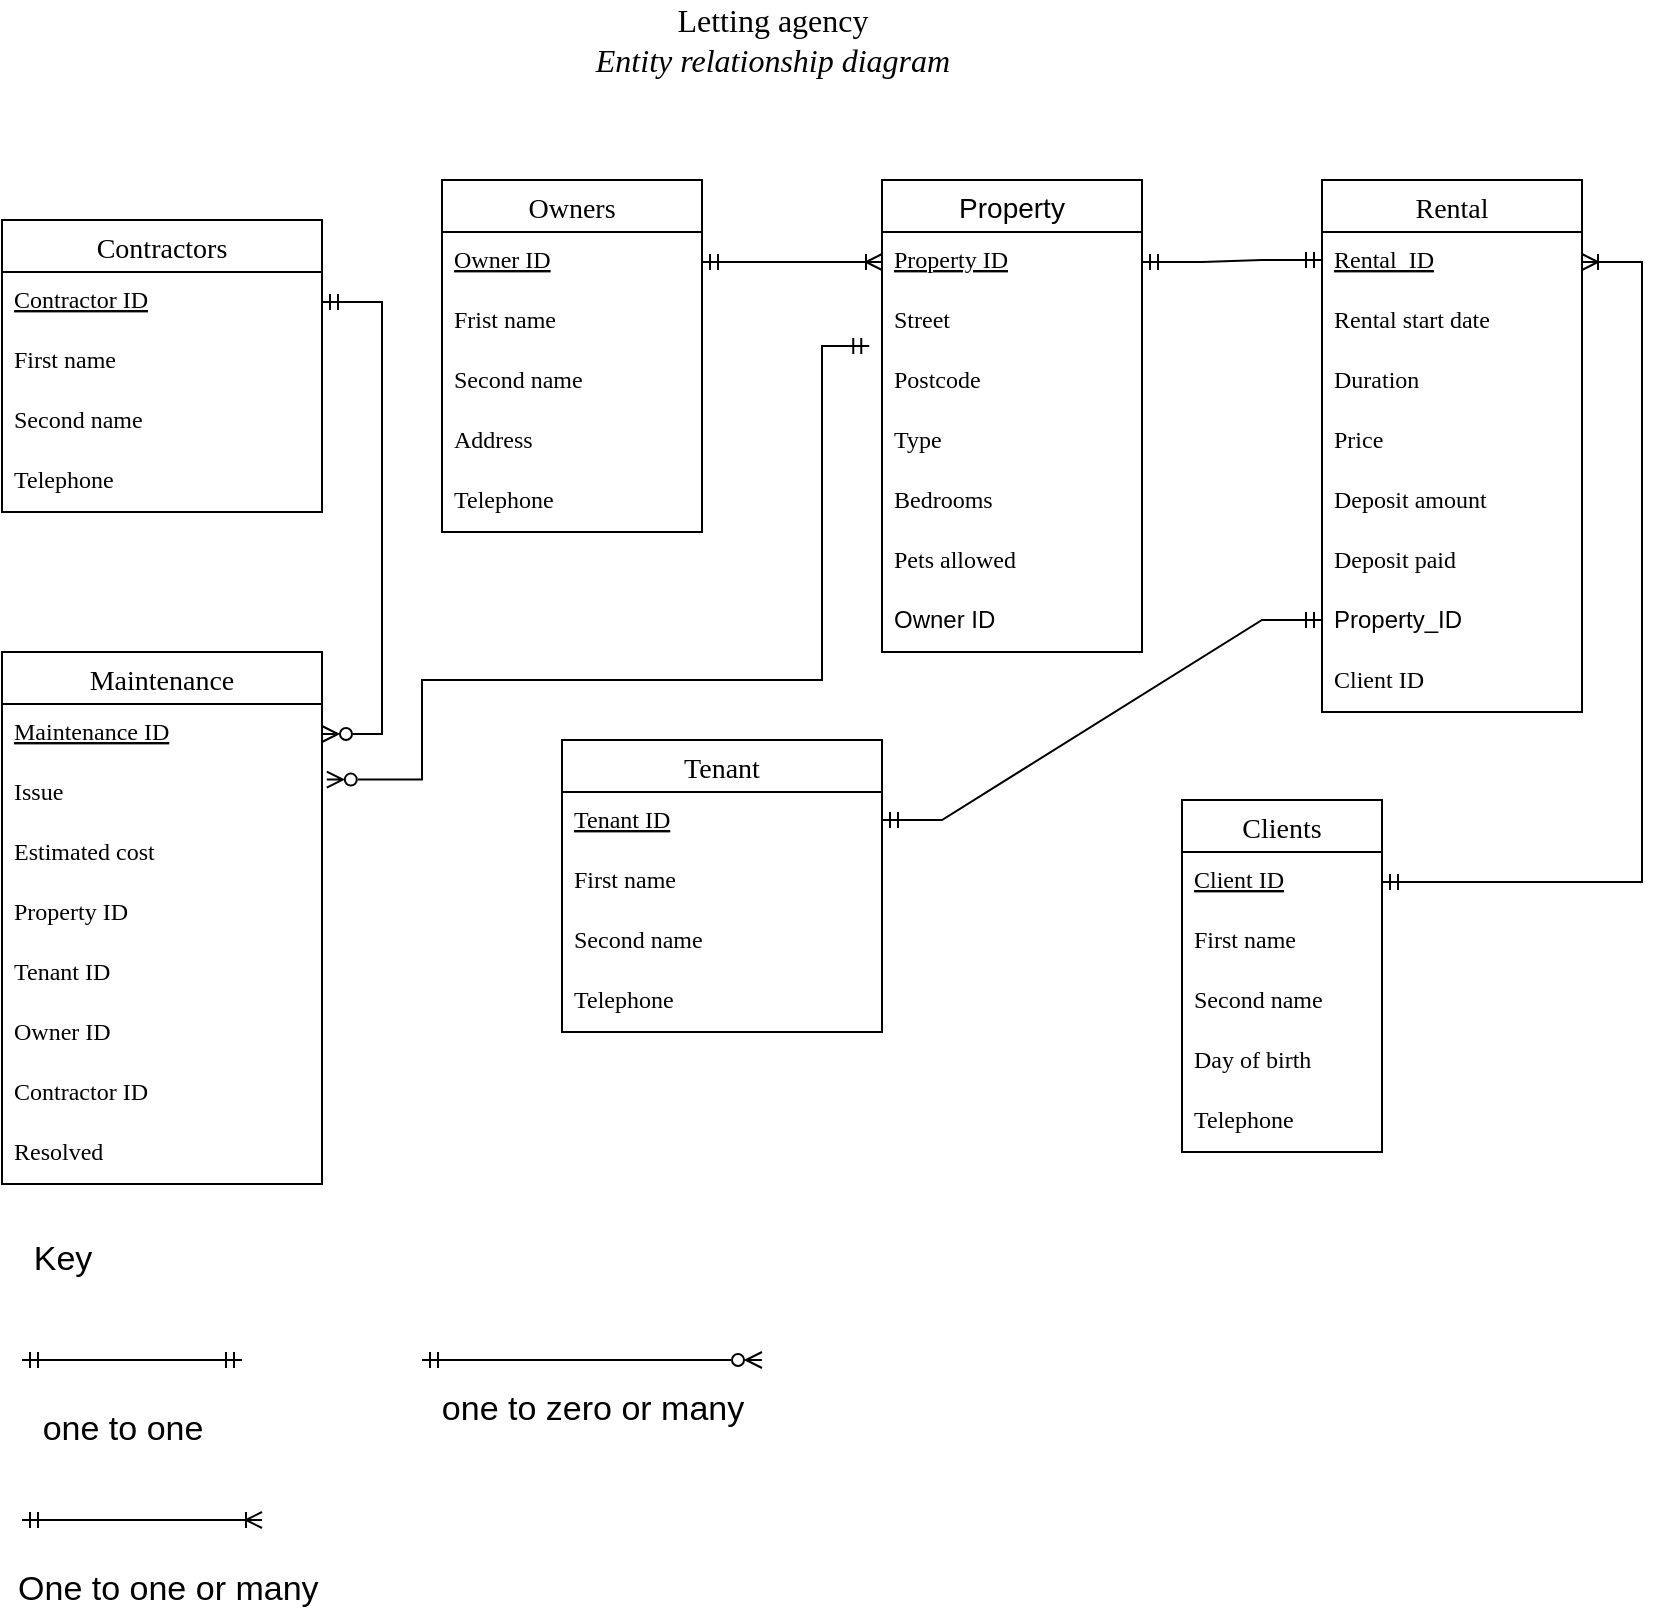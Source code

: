 <mxfile version="17.4.6" type="github">
  <diagram id="R2lEEEUBdFMjLlhIrx00" name="Page-1">
    <mxGraphModel dx="1038" dy="1671" grid="1" gridSize="10" guides="1" tooltips="1" connect="1" arrows="1" fold="1" page="1" pageScale="1" pageWidth="850" pageHeight="1100" math="0" shadow="0" extFonts="Permanent Marker^https://fonts.googleapis.com/css?family=Permanent+Marker">
      <root>
        <mxCell id="0" />
        <mxCell id="1" parent="0" />
        <mxCell id="IWv8I7C5dwKYRpesAwEO-52" value="Owners" style="swimlane;fontStyle=0;childLayout=stackLayout;horizontal=1;startSize=26;horizontalStack=0;resizeParent=1;resizeParentMax=0;resizeLast=0;collapsible=1;marginBottom=0;align=center;fontSize=14;fontFamily=Verdana;" parent="1" vertex="1">
          <mxGeometry x="230" y="80" width="130" height="176" as="geometry" />
        </mxCell>
        <mxCell id="IWv8I7C5dwKYRpesAwEO-80" value="Owner ID" style="text;strokeColor=none;fillColor=none;spacingLeft=4;spacingRight=4;overflow=hidden;rotatable=0;points=[[0,0.5],[1,0.5]];portConstraint=eastwest;fontSize=12;fontFamily=Verdana;align=left;fontStyle=4" parent="IWv8I7C5dwKYRpesAwEO-52" vertex="1">
          <mxGeometry y="26" width="130" height="30" as="geometry" />
        </mxCell>
        <mxCell id="IWv8I7C5dwKYRpesAwEO-53" value="Frist name" style="text;strokeColor=none;fillColor=none;spacingLeft=4;spacingRight=4;overflow=hidden;rotatable=0;points=[[0,0.5],[1,0.5]];portConstraint=eastwest;fontSize=12;fontFamily=Verdana;align=left;fontStyle=0" parent="IWv8I7C5dwKYRpesAwEO-52" vertex="1">
          <mxGeometry y="56" width="130" height="30" as="geometry" />
        </mxCell>
        <mxCell id="IWv8I7C5dwKYRpesAwEO-78" value="Second name" style="text;strokeColor=none;fillColor=none;spacingLeft=4;spacingRight=4;overflow=hidden;rotatable=0;points=[[0,0.5],[1,0.5]];portConstraint=eastwest;fontSize=12;fontFamily=Verdana;align=left;" parent="IWv8I7C5dwKYRpesAwEO-52" vertex="1">
          <mxGeometry y="86" width="130" height="30" as="geometry" />
        </mxCell>
        <mxCell id="IWv8I7C5dwKYRpesAwEO-54" value="Address" style="text;strokeColor=none;fillColor=none;spacingLeft=4;spacingRight=4;overflow=hidden;rotatable=0;points=[[0,0.5],[1,0.5]];portConstraint=eastwest;fontSize=12;fontFamily=Verdana;align=left;fontStyle=0" parent="IWv8I7C5dwKYRpesAwEO-52" vertex="1">
          <mxGeometry y="116" width="130" height="30" as="geometry" />
        </mxCell>
        <mxCell id="IWv8I7C5dwKYRpesAwEO-121" value="Telephone" style="text;strokeColor=none;fillColor=none;spacingLeft=4;spacingRight=4;overflow=hidden;rotatable=0;points=[[0,0.5],[1,0.5]];portConstraint=eastwest;fontSize=12;fontFamily=Verdana;" parent="IWv8I7C5dwKYRpesAwEO-52" vertex="1">
          <mxGeometry y="146" width="130" height="30" as="geometry" />
        </mxCell>
        <mxCell id="IWv8I7C5dwKYRpesAwEO-71" value="Property" style="swimlane;fontStyle=0;childLayout=stackLayout;horizontal=1;startSize=26;horizontalStack=0;resizeParent=1;resizeParentMax=0;resizeLast=0;collapsible=1;marginBottom=0;align=center;fontSize=14;fontFamily=Helvetica;" parent="1" vertex="1">
          <mxGeometry x="450" y="80" width="130" height="236" as="geometry" />
        </mxCell>
        <mxCell id="IWv8I7C5dwKYRpesAwEO-87" value="Property ID" style="text;strokeColor=none;fillColor=none;spacingLeft=4;spacingRight=4;overflow=hidden;rotatable=0;points=[[0,0.5],[1,0.5]];portConstraint=eastwest;fontSize=12;fontFamily=Verdana;fontStyle=4" parent="IWv8I7C5dwKYRpesAwEO-71" vertex="1">
          <mxGeometry y="26" width="130" height="30" as="geometry" />
        </mxCell>
        <mxCell id="IWv8I7C5dwKYRpesAwEO-72" value="Street" style="text;strokeColor=none;fillColor=none;spacingLeft=4;spacingRight=4;overflow=hidden;rotatable=0;points=[[0,0.5],[1,0.5]];portConstraint=eastwest;fontSize=12;fontFamily=Verdana;" parent="IWv8I7C5dwKYRpesAwEO-71" vertex="1">
          <mxGeometry y="56" width="130" height="30" as="geometry" />
        </mxCell>
        <mxCell id="IWv8I7C5dwKYRpesAwEO-107" value="Postcode" style="text;strokeColor=none;fillColor=none;spacingLeft=4;spacingRight=4;overflow=hidden;rotatable=0;points=[[0,0.5],[1,0.5]];portConstraint=eastwest;fontSize=12;fontFamily=Verdana;" parent="IWv8I7C5dwKYRpesAwEO-71" vertex="1">
          <mxGeometry y="86" width="130" height="30" as="geometry" />
        </mxCell>
        <mxCell id="IWv8I7C5dwKYRpesAwEO-73" value="Type" style="text;strokeColor=none;fillColor=none;spacingLeft=4;spacingRight=4;overflow=hidden;rotatable=0;points=[[0,0.5],[1,0.5]];portConstraint=eastwest;fontSize=12;fontFamily=Verdana;" parent="IWv8I7C5dwKYRpesAwEO-71" vertex="1">
          <mxGeometry y="116" width="130" height="30" as="geometry" />
        </mxCell>
        <mxCell id="IWv8I7C5dwKYRpesAwEO-74" value="Bedrooms" style="text;strokeColor=none;fillColor=none;spacingLeft=4;spacingRight=4;overflow=hidden;rotatable=0;points=[[0,0.5],[1,0.5]];portConstraint=eastwest;fontSize=12;fontFamily=Verdana;" parent="IWv8I7C5dwKYRpesAwEO-71" vertex="1">
          <mxGeometry y="146" width="130" height="30" as="geometry" />
        </mxCell>
        <mxCell id="IWv8I7C5dwKYRpesAwEO-124" value="Pets allowed" style="text;strokeColor=none;fillColor=none;spacingLeft=4;spacingRight=4;overflow=hidden;rotatable=0;points=[[0,0.5],[1,0.5]];portConstraint=eastwest;fontSize=12;fontFamily=Verdana;" parent="IWv8I7C5dwKYRpesAwEO-71" vertex="1">
          <mxGeometry y="176" width="130" height="30" as="geometry" />
        </mxCell>
        <mxCell id="IWv8I7C5dwKYRpesAwEO-81" value="Owner ID" style="text;strokeColor=none;fillColor=none;spacingLeft=4;spacingRight=4;overflow=hidden;rotatable=0;points=[[0,0.5],[1,0.5]];portConstraint=eastwest;fontSize=12;fontFamily=Helvetica;" parent="IWv8I7C5dwKYRpesAwEO-71" vertex="1">
          <mxGeometry y="206" width="130" height="30" as="geometry" />
        </mxCell>
        <mxCell id="IWv8I7C5dwKYRpesAwEO-83" value="Rental" style="swimlane;fontStyle=0;childLayout=stackLayout;horizontal=1;startSize=26;horizontalStack=0;resizeParent=1;resizeParentMax=0;resizeLast=0;collapsible=1;marginBottom=0;align=center;fontSize=14;fontFamily=Verdana;" parent="1" vertex="1">
          <mxGeometry x="670" y="80" width="130" height="266" as="geometry" />
        </mxCell>
        <mxCell id="IWv8I7C5dwKYRpesAwEO-98" value="Rental_ID" style="text;strokeColor=none;fillColor=none;spacingLeft=4;spacingRight=4;overflow=hidden;rotatable=0;points=[[0,0.5],[1,0.5]];portConstraint=eastwest;fontSize=12;fontFamily=Verdana;fontStyle=4" parent="IWv8I7C5dwKYRpesAwEO-83" vertex="1">
          <mxGeometry y="26" width="130" height="30" as="geometry" />
        </mxCell>
        <mxCell id="IWv8I7C5dwKYRpesAwEO-84" value="Rental start date" style="text;strokeColor=none;fillColor=none;spacingLeft=4;spacingRight=4;overflow=hidden;rotatable=0;points=[[0,0.5],[1,0.5]];portConstraint=eastwest;fontSize=12;fontFamily=Verdana;" parent="IWv8I7C5dwKYRpesAwEO-83" vertex="1">
          <mxGeometry y="56" width="130" height="30" as="geometry" />
        </mxCell>
        <mxCell id="IWv8I7C5dwKYRpesAwEO-85" value="Duration" style="text;strokeColor=none;fillColor=none;spacingLeft=4;spacingRight=4;overflow=hidden;rotatable=0;points=[[0,0.5],[1,0.5]];portConstraint=eastwest;fontSize=12;fontFamily=Verdana;" parent="IWv8I7C5dwKYRpesAwEO-83" vertex="1">
          <mxGeometry y="86" width="130" height="30" as="geometry" />
        </mxCell>
        <mxCell id="IWv8I7C5dwKYRpesAwEO-77" value="Price" style="text;strokeColor=none;fillColor=none;spacingLeft=4;spacingRight=4;overflow=hidden;rotatable=0;points=[[0,0.5],[1,0.5]];portConstraint=eastwest;fontSize=12;fontFamily=Verdana;" parent="IWv8I7C5dwKYRpesAwEO-83" vertex="1">
          <mxGeometry y="116" width="130" height="30" as="geometry" />
        </mxCell>
        <mxCell id="IWv8I7C5dwKYRpesAwEO-86" value="Deposit amount" style="text;strokeColor=none;fillColor=none;spacingLeft=4;spacingRight=4;overflow=hidden;rotatable=0;points=[[0,0.5],[1,0.5]];portConstraint=eastwest;fontSize=12;fontFamily=Verdana;" parent="IWv8I7C5dwKYRpesAwEO-83" vertex="1">
          <mxGeometry y="146" width="130" height="30" as="geometry" />
        </mxCell>
        <mxCell id="IWv8I7C5dwKYRpesAwEO-92" value="Deposit paid" style="text;strokeColor=none;fillColor=none;spacingLeft=4;spacingRight=4;overflow=hidden;rotatable=0;points=[[0,0.5],[1,0.5]];portConstraint=eastwest;fontSize=12;fontFamily=Verdana;" parent="IWv8I7C5dwKYRpesAwEO-83" vertex="1">
          <mxGeometry y="176" width="130" height="30" as="geometry" />
        </mxCell>
        <mxCell id="TSm-aED56H8IwhckzlyO-5" value="Property_ID" style="text;strokeColor=none;fillColor=none;spacingLeft=4;spacingRight=4;overflow=hidden;rotatable=0;points=[[0,0.5],[1,0.5]];portConstraint=eastwest;fontSize=12;dashed=1;" vertex="1" parent="IWv8I7C5dwKYRpesAwEO-83">
          <mxGeometry y="206" width="130" height="30" as="geometry" />
        </mxCell>
        <mxCell id="IWv8I7C5dwKYRpesAwEO-110" value="Client ID" style="text;strokeColor=none;fillColor=none;spacingLeft=4;spacingRight=4;overflow=hidden;rotatable=0;points=[[0,0.5],[1,0.5]];portConstraint=eastwest;fontSize=12;fontFamily=Verdana;fontStyle=0;dashed=1;strokeWidth=2;perimeterSpacing=5;verticalAlign=top;" parent="IWv8I7C5dwKYRpesAwEO-83" vertex="1">
          <mxGeometry y="236" width="130" height="30" as="geometry" />
        </mxCell>
        <mxCell id="IWv8I7C5dwKYRpesAwEO-100" value="Contractors" style="swimlane;fontStyle=0;childLayout=stackLayout;horizontal=1;startSize=26;horizontalStack=0;resizeParent=1;resizeParentMax=0;resizeLast=0;collapsible=1;marginBottom=0;align=center;fontSize=14;fontFamily=Verdana;" parent="1" vertex="1">
          <mxGeometry x="10" y="100" width="160" height="146" as="geometry" />
        </mxCell>
        <mxCell id="IWv8I7C5dwKYRpesAwEO-101" value="Contractor ID" style="text;strokeColor=none;fillColor=none;spacingLeft=4;spacingRight=4;overflow=hidden;rotatable=0;points=[[0,0.5],[1,0.5]];portConstraint=eastwest;fontSize=12;fontFamily=Verdana;fontStyle=4" parent="IWv8I7C5dwKYRpesAwEO-100" vertex="1">
          <mxGeometry y="26" width="160" height="30" as="geometry" />
        </mxCell>
        <mxCell id="IWv8I7C5dwKYRpesAwEO-102" value="First name" style="text;strokeColor=none;fillColor=none;spacingLeft=4;spacingRight=4;overflow=hidden;rotatable=0;points=[[0,0.5],[1,0.5]];portConstraint=eastwest;fontSize=12;fontFamily=Verdana;" parent="IWv8I7C5dwKYRpesAwEO-100" vertex="1">
          <mxGeometry y="56" width="160" height="30" as="geometry" />
        </mxCell>
        <mxCell id="IWv8I7C5dwKYRpesAwEO-103" value="Second name" style="text;strokeColor=none;fillColor=none;spacingLeft=4;spacingRight=4;overflow=hidden;rotatable=0;points=[[0,0.5],[1,0.5]];portConstraint=eastwest;fontSize=12;fontFamily=Verdana;" parent="IWv8I7C5dwKYRpesAwEO-100" vertex="1">
          <mxGeometry y="86" width="160" height="30" as="geometry" />
        </mxCell>
        <mxCell id="IWv8I7C5dwKYRpesAwEO-176" value="Telephone" style="text;strokeColor=none;fillColor=none;spacingLeft=4;spacingRight=4;overflow=hidden;rotatable=0;points=[[0,0.5],[1,0.5]];portConstraint=eastwest;fontSize=12;fontFamily=Verdana;" parent="IWv8I7C5dwKYRpesAwEO-100" vertex="1">
          <mxGeometry y="116" width="160" height="30" as="geometry" />
        </mxCell>
        <mxCell id="IWv8I7C5dwKYRpesAwEO-65" value="Clients" style="swimlane;fontStyle=0;childLayout=stackLayout;horizontal=1;startSize=26;horizontalStack=0;resizeParent=1;resizeParentMax=0;resizeLast=0;collapsible=1;marginBottom=0;align=center;fontSize=14;fontFamily=Verdana;" parent="1" vertex="1">
          <mxGeometry x="600" y="390" width="100" height="176" as="geometry" />
        </mxCell>
        <mxCell id="IWv8I7C5dwKYRpesAwEO-99" value="Client ID" style="text;strokeColor=none;fillColor=none;spacingLeft=4;spacingRight=4;overflow=hidden;rotatable=0;points=[[0,0.5],[1,0.5]];portConstraint=eastwest;fontSize=12;fontFamily=Verdana;align=left;fontStyle=4" parent="IWv8I7C5dwKYRpesAwEO-65" vertex="1">
          <mxGeometry y="26" width="100" height="30" as="geometry" />
        </mxCell>
        <mxCell id="IWv8I7C5dwKYRpesAwEO-66" value="First name" style="text;strokeColor=none;fillColor=none;spacingLeft=4;spacingRight=4;overflow=hidden;rotatable=0;points=[[0,0.5],[1,0.5]];portConstraint=eastwest;fontSize=12;fontFamily=Verdana;align=left;" parent="IWv8I7C5dwKYRpesAwEO-65" vertex="1">
          <mxGeometry y="56" width="100" height="30" as="geometry" />
        </mxCell>
        <mxCell id="IWv8I7C5dwKYRpesAwEO-79" value="Second name" style="text;strokeColor=none;fillColor=none;spacingLeft=4;spacingRight=4;overflow=hidden;rotatable=0;points=[[0,0.5],[1,0.5]];portConstraint=eastwest;fontSize=12;fontFamily=Verdana;align=left;" parent="IWv8I7C5dwKYRpesAwEO-65" vertex="1">
          <mxGeometry y="86" width="100" height="30" as="geometry" />
        </mxCell>
        <mxCell id="IWv8I7C5dwKYRpesAwEO-67" value="Day of birth" style="text;strokeColor=none;fillColor=none;spacingLeft=4;spacingRight=4;overflow=hidden;rotatable=0;points=[[0,0.5],[1,0.5]];portConstraint=eastwest;fontSize=12;fontFamily=Verdana;align=left;" parent="IWv8I7C5dwKYRpesAwEO-65" vertex="1">
          <mxGeometry y="116" width="100" height="30" as="geometry" />
        </mxCell>
        <mxCell id="IWv8I7C5dwKYRpesAwEO-122" value="Telephone" style="text;strokeColor=none;fillColor=none;spacingLeft=4;spacingRight=4;overflow=hidden;rotatable=0;points=[[0,0.5],[1,0.5]];portConstraint=eastwest;fontSize=12;fontFamily=Verdana;" parent="IWv8I7C5dwKYRpesAwEO-65" vertex="1">
          <mxGeometry y="146" width="100" height="30" as="geometry" />
        </mxCell>
        <mxCell id="IWv8I7C5dwKYRpesAwEO-142" value="Maintenance" style="swimlane;fontStyle=0;childLayout=stackLayout;horizontal=1;startSize=26;horizontalStack=0;resizeParent=1;resizeParentMax=0;resizeLast=0;collapsible=1;marginBottom=0;align=center;fontSize=14;fontFamily=Verdana;" parent="1" vertex="1">
          <mxGeometry x="10" y="316" width="160" height="266" as="geometry" />
        </mxCell>
        <mxCell id="IWv8I7C5dwKYRpesAwEO-148" value="Maintenance ID" style="text;strokeColor=none;fillColor=none;spacingLeft=4;spacingRight=4;overflow=hidden;rotatable=0;points=[[0,0.5],[1,0.5]];portConstraint=eastwest;fontSize=12;fontFamily=Verdana;fontStyle=4" parent="IWv8I7C5dwKYRpesAwEO-142" vertex="1">
          <mxGeometry y="26" width="160" height="30" as="geometry" />
        </mxCell>
        <mxCell id="IWv8I7C5dwKYRpesAwEO-150" value="Issue" style="text;strokeColor=none;fillColor=none;spacingLeft=4;spacingRight=4;overflow=hidden;rotatable=0;points=[[0,0.5],[1,0.5]];portConstraint=eastwest;fontSize=12;fontFamily=Verdana;" parent="IWv8I7C5dwKYRpesAwEO-142" vertex="1">
          <mxGeometry y="56" width="160" height="30" as="geometry" />
        </mxCell>
        <mxCell id="IWv8I7C5dwKYRpesAwEO-91" value="Estimated cost" style="text;strokeColor=none;fillColor=none;spacingLeft=4;spacingRight=4;overflow=hidden;rotatable=0;points=[[0,0.5],[1,0.5]];portConstraint=eastwest;fontSize=12;fontFamily=Verdana;" parent="IWv8I7C5dwKYRpesAwEO-142" vertex="1">
          <mxGeometry y="86" width="160" height="30" as="geometry" />
        </mxCell>
        <mxCell id="IWv8I7C5dwKYRpesAwEO-143" value="Property ID" style="text;strokeColor=none;fillColor=none;spacingLeft=4;spacingRight=4;overflow=hidden;rotatable=0;points=[[0,0.5],[1,0.5]];portConstraint=eastwest;fontSize=12;fontFamily=Verdana;" parent="IWv8I7C5dwKYRpesAwEO-142" vertex="1">
          <mxGeometry y="116" width="160" height="30" as="geometry" />
        </mxCell>
        <mxCell id="IWv8I7C5dwKYRpesAwEO-157" value="Tenant ID" style="text;strokeColor=none;fillColor=none;spacingLeft=4;spacingRight=4;overflow=hidden;rotatable=0;points=[[0,0.5],[1,0.5]];portConstraint=eastwest;fontSize=12;fontFamily=Verdana;" parent="IWv8I7C5dwKYRpesAwEO-142" vertex="1">
          <mxGeometry y="146" width="160" height="30" as="geometry" />
        </mxCell>
        <mxCell id="IWv8I7C5dwKYRpesAwEO-149" value="Owner ID" style="text;strokeColor=none;fillColor=none;spacingLeft=4;spacingRight=4;overflow=hidden;rotatable=0;points=[[0,0.5],[1,0.5]];portConstraint=eastwest;fontSize=12;fontFamily=Verdana;" parent="IWv8I7C5dwKYRpesAwEO-142" vertex="1">
          <mxGeometry y="176" width="160" height="30" as="geometry" />
        </mxCell>
        <mxCell id="IWv8I7C5dwKYRpesAwEO-163" value="Contractor ID" style="text;strokeColor=none;fillColor=none;spacingLeft=4;spacingRight=4;overflow=hidden;rotatable=0;points=[[0,0.5],[1,0.5]];portConstraint=eastwest;fontSize=12;fontFamily=Verdana;" parent="IWv8I7C5dwKYRpesAwEO-142" vertex="1">
          <mxGeometry y="206" width="160" height="30" as="geometry" />
        </mxCell>
        <mxCell id="IWv8I7C5dwKYRpesAwEO-160" value="Resolved" style="text;strokeColor=none;fillColor=none;spacingLeft=4;spacingRight=4;overflow=hidden;rotatable=0;points=[[0,0.5],[1,0.5]];portConstraint=eastwest;fontSize=12;fontFamily=Verdana;" parent="IWv8I7C5dwKYRpesAwEO-142" vertex="1">
          <mxGeometry y="236" width="160" height="30" as="geometry" />
        </mxCell>
        <mxCell id="IWv8I7C5dwKYRpesAwEO-152" value="Tenant" style="swimlane;fontStyle=0;childLayout=stackLayout;horizontal=1;startSize=26;horizontalStack=0;resizeParent=1;resizeParentMax=0;resizeLast=0;collapsible=1;marginBottom=0;align=center;fontSize=14;fontFamily=Verdana;" parent="1" vertex="1">
          <mxGeometry x="290" y="360" width="160" height="146" as="geometry" />
        </mxCell>
        <mxCell id="IWv8I7C5dwKYRpesAwEO-156" value="Tenant ID" style="text;strokeColor=none;fillColor=none;spacingLeft=4;spacingRight=4;overflow=hidden;rotatable=0;points=[[0,0.5],[1,0.5]];portConstraint=eastwest;fontSize=12;fontFamily=Verdana;fontStyle=4" parent="IWv8I7C5dwKYRpesAwEO-152" vertex="1">
          <mxGeometry y="26" width="160" height="30" as="geometry" />
        </mxCell>
        <mxCell id="IWv8I7C5dwKYRpesAwEO-153" value="First name" style="text;strokeColor=none;fillColor=none;spacingLeft=4;spacingRight=4;overflow=hidden;rotatable=0;points=[[0,0.5],[1,0.5]];portConstraint=eastwest;fontSize=12;fontFamily=Verdana;" parent="IWv8I7C5dwKYRpesAwEO-152" vertex="1">
          <mxGeometry y="56" width="160" height="30" as="geometry" />
        </mxCell>
        <mxCell id="IWv8I7C5dwKYRpesAwEO-154" value="Second name" style="text;strokeColor=none;fillColor=none;spacingLeft=4;spacingRight=4;overflow=hidden;rotatable=0;points=[[0,0.5],[1,0.5]];portConstraint=eastwest;fontSize=12;fontFamily=Verdana;" parent="IWv8I7C5dwKYRpesAwEO-152" vertex="1">
          <mxGeometry y="86" width="160" height="30" as="geometry" />
        </mxCell>
        <mxCell id="IWv8I7C5dwKYRpesAwEO-181" value="Telephone" style="text;strokeColor=none;fillColor=none;spacingLeft=4;spacingRight=4;overflow=hidden;rotatable=0;points=[[0,0.5],[1,0.5]];portConstraint=eastwest;fontSize=12;fontFamily=Verdana;" parent="IWv8I7C5dwKYRpesAwEO-152" vertex="1">
          <mxGeometry y="116" width="160" height="30" as="geometry" />
        </mxCell>
        <mxCell id="IWv8I7C5dwKYRpesAwEO-164" value="&lt;font style=&quot;font-size: 16px&quot;&gt;Letting agency&lt;br&gt;&lt;i&gt;Entity relationship diagram&lt;/i&gt;&lt;br&gt;&lt;/font&gt;" style="text;html=1;align=center;verticalAlign=middle;resizable=0;points=[];autosize=1;strokeColor=none;fillColor=none;fontSize=13;fontFamily=Verdana;" parent="1" vertex="1">
          <mxGeometry x="280" y="-10" width="230" height="40" as="geometry" />
        </mxCell>
        <mxCell id="TSm-aED56H8IwhckzlyO-3" value="" style="edgeStyle=entityRelationEdgeStyle;fontSize=12;html=1;endArrow=ERmandOne;startArrow=ERmandOne;rounded=0;exitX=1;exitY=0.5;exitDx=0;exitDy=0;" edge="1" parent="1" source="IWv8I7C5dwKYRpesAwEO-87">
          <mxGeometry width="100" height="100" relative="1" as="geometry">
            <mxPoint x="580" y="140" as="sourcePoint" />
            <mxPoint x="670" y="120" as="targetPoint" />
          </mxGeometry>
        </mxCell>
        <mxCell id="TSm-aED56H8IwhckzlyO-6" value="" style="edgeStyle=entityRelationEdgeStyle;fontSize=12;html=1;endArrow=ERoneToMany;startArrow=ERmandOne;rounded=0;entryX=0;entryY=0.5;entryDx=0;entryDy=0;strokeWidth=1;startFill=0;" edge="1" parent="1" target="IWv8I7C5dwKYRpesAwEO-87">
          <mxGeometry width="100" height="100" relative="1" as="geometry">
            <mxPoint x="360" y="121" as="sourcePoint" />
            <mxPoint x="440" y="290" as="targetPoint" />
          </mxGeometry>
        </mxCell>
        <mxCell id="TSm-aED56H8IwhckzlyO-8" value="" style="edgeStyle=entityRelationEdgeStyle;fontSize=12;html=1;endArrow=ERoneToMany;startArrow=ERmandOne;rounded=0;strokeWidth=1;endFill=0;" edge="1" parent="1" source="IWv8I7C5dwKYRpesAwEO-99" target="IWv8I7C5dwKYRpesAwEO-98">
          <mxGeometry width="100" height="100" relative="1" as="geometry">
            <mxPoint x="610" y="480" as="sourcePoint" />
            <mxPoint x="670" y="330" as="targetPoint" />
          </mxGeometry>
        </mxCell>
        <mxCell id="TSm-aED56H8IwhckzlyO-11" style="edgeStyle=none;rounded=0;orthogonalLoop=1;jettySize=auto;html=1;exitX=0.75;exitY=0;exitDx=0;exitDy=0;endArrow=ERone;endFill=0;strokeWidth=1;" edge="1" parent="1" source="IWv8I7C5dwKYRpesAwEO-152" target="IWv8I7C5dwKYRpesAwEO-152">
          <mxGeometry relative="1" as="geometry" />
        </mxCell>
        <mxCell id="TSm-aED56H8IwhckzlyO-12" value="" style="edgeStyle=entityRelationEdgeStyle;fontSize=12;html=1;endArrow=ERmandOne;startArrow=ERmandOne;rounded=0;strokeWidth=1;" edge="1" parent="1">
          <mxGeometry width="100" height="100" relative="1" as="geometry">
            <mxPoint x="450" y="400" as="sourcePoint" />
            <mxPoint x="670" y="300" as="targetPoint" />
          </mxGeometry>
        </mxCell>
        <mxCell id="TSm-aED56H8IwhckzlyO-15" value="" style="edgeStyle=entityRelationEdgeStyle;fontSize=12;html=1;endArrow=ERmandOne;startArrow=ERzeroToMany;rounded=0;strokeWidth=1;endFill=0;startFill=0;" edge="1" parent="1" source="IWv8I7C5dwKYRpesAwEO-148" target="IWv8I7C5dwKYRpesAwEO-101">
          <mxGeometry width="100" height="100" relative="1" as="geometry">
            <mxPoint x="180" y="410" as="sourcePoint" />
            <mxPoint x="180" y="130" as="targetPoint" />
          </mxGeometry>
        </mxCell>
        <mxCell id="TSm-aED56H8IwhckzlyO-18" value="" style="edgeStyle=orthogonalEdgeStyle;fontSize=12;html=1;endArrow=ERmandOne;startArrow=ERzeroToMany;strokeWidth=1;entryX=-0.049;entryY=-0.1;entryDx=0;entryDy=0;entryPerimeter=0;exitX=1.015;exitY=0.26;exitDx=0;exitDy=0;exitPerimeter=0;rounded=0;startFill=0;endFill=0;" edge="1" parent="1" source="IWv8I7C5dwKYRpesAwEO-150" target="IWv8I7C5dwKYRpesAwEO-107">
          <mxGeometry width="100" height="100" relative="1" as="geometry">
            <mxPoint x="330" y="330" as="sourcePoint" />
            <mxPoint x="430" y="230" as="targetPoint" />
            <Array as="points">
              <mxPoint x="220" y="380" />
              <mxPoint x="220" y="330" />
              <mxPoint x="420" y="330" />
              <mxPoint x="420" y="163" />
            </Array>
          </mxGeometry>
        </mxCell>
        <mxCell id="TSm-aED56H8IwhckzlyO-19" value="&lt;font style=&quot;font-size: 17px&quot;&gt;Key&lt;/font&gt;" style="text;html=1;align=center;verticalAlign=middle;resizable=0;points=[];autosize=1;strokeColor=none;fillColor=none;" vertex="1" parent="1">
          <mxGeometry x="20" y="610" width="40" height="20" as="geometry" />
        </mxCell>
        <mxCell id="TSm-aED56H8IwhckzlyO-20" value="" style="edgeStyle=entityRelationEdgeStyle;fontSize=12;html=1;endArrow=ERmandOne;startArrow=ERmandOne;rounded=0;strokeWidth=1;" edge="1" parent="1">
          <mxGeometry width="100" height="100" relative="1" as="geometry">
            <mxPoint x="20" y="670" as="sourcePoint" />
            <mxPoint x="130" y="670" as="targetPoint" />
          </mxGeometry>
        </mxCell>
        <mxCell id="TSm-aED56H8IwhckzlyO-23" value="" style="edgeStyle=entityRelationEdgeStyle;fontSize=12;html=1;endArrow=ERoneToMany;startArrow=ERmandOne;rounded=0;strokeWidth=1;endFill=0;" edge="1" parent="1">
          <mxGeometry width="100" height="100" relative="1" as="geometry">
            <mxPoint x="20" y="750" as="sourcePoint" />
            <mxPoint x="140" y="750" as="targetPoint" />
          </mxGeometry>
        </mxCell>
        <mxCell id="TSm-aED56H8IwhckzlyO-24" value="One to one or many&amp;nbsp;" style="text;html=1;align=center;verticalAlign=middle;resizable=0;points=[];autosize=1;strokeColor=none;fillColor=none;fontSize=17;" vertex="1" parent="1">
          <mxGeometry x="10" y="770" width="170" height="30" as="geometry" />
        </mxCell>
        <mxCell id="TSm-aED56H8IwhckzlyO-25" value="" style="fontSize=12;html=1;endArrow=ERmandOne;startArrow=ERzeroToMany;rounded=0;strokeWidth=1;endFill=0;startFill=0;" edge="1" parent="1">
          <mxGeometry width="100" height="100" relative="1" as="geometry">
            <mxPoint x="390" y="670" as="sourcePoint" />
            <mxPoint x="220" y="670" as="targetPoint" />
          </mxGeometry>
        </mxCell>
        <mxCell id="TSm-aED56H8IwhckzlyO-26" value="one to zero or many" style="text;html=1;align=center;verticalAlign=middle;resizable=0;points=[];autosize=1;strokeColor=none;fillColor=none;fontSize=17;" vertex="1" parent="1">
          <mxGeometry x="220" y="680" width="170" height="30" as="geometry" />
        </mxCell>
        <mxCell id="TSm-aED56H8IwhckzlyO-27" value="one to one" style="text;html=1;align=center;verticalAlign=middle;resizable=0;points=[];autosize=1;strokeColor=none;fillColor=none;fontSize=17;" vertex="1" parent="1">
          <mxGeometry x="20" y="690" width="100" height="30" as="geometry" />
        </mxCell>
      </root>
    </mxGraphModel>
  </diagram>
</mxfile>
